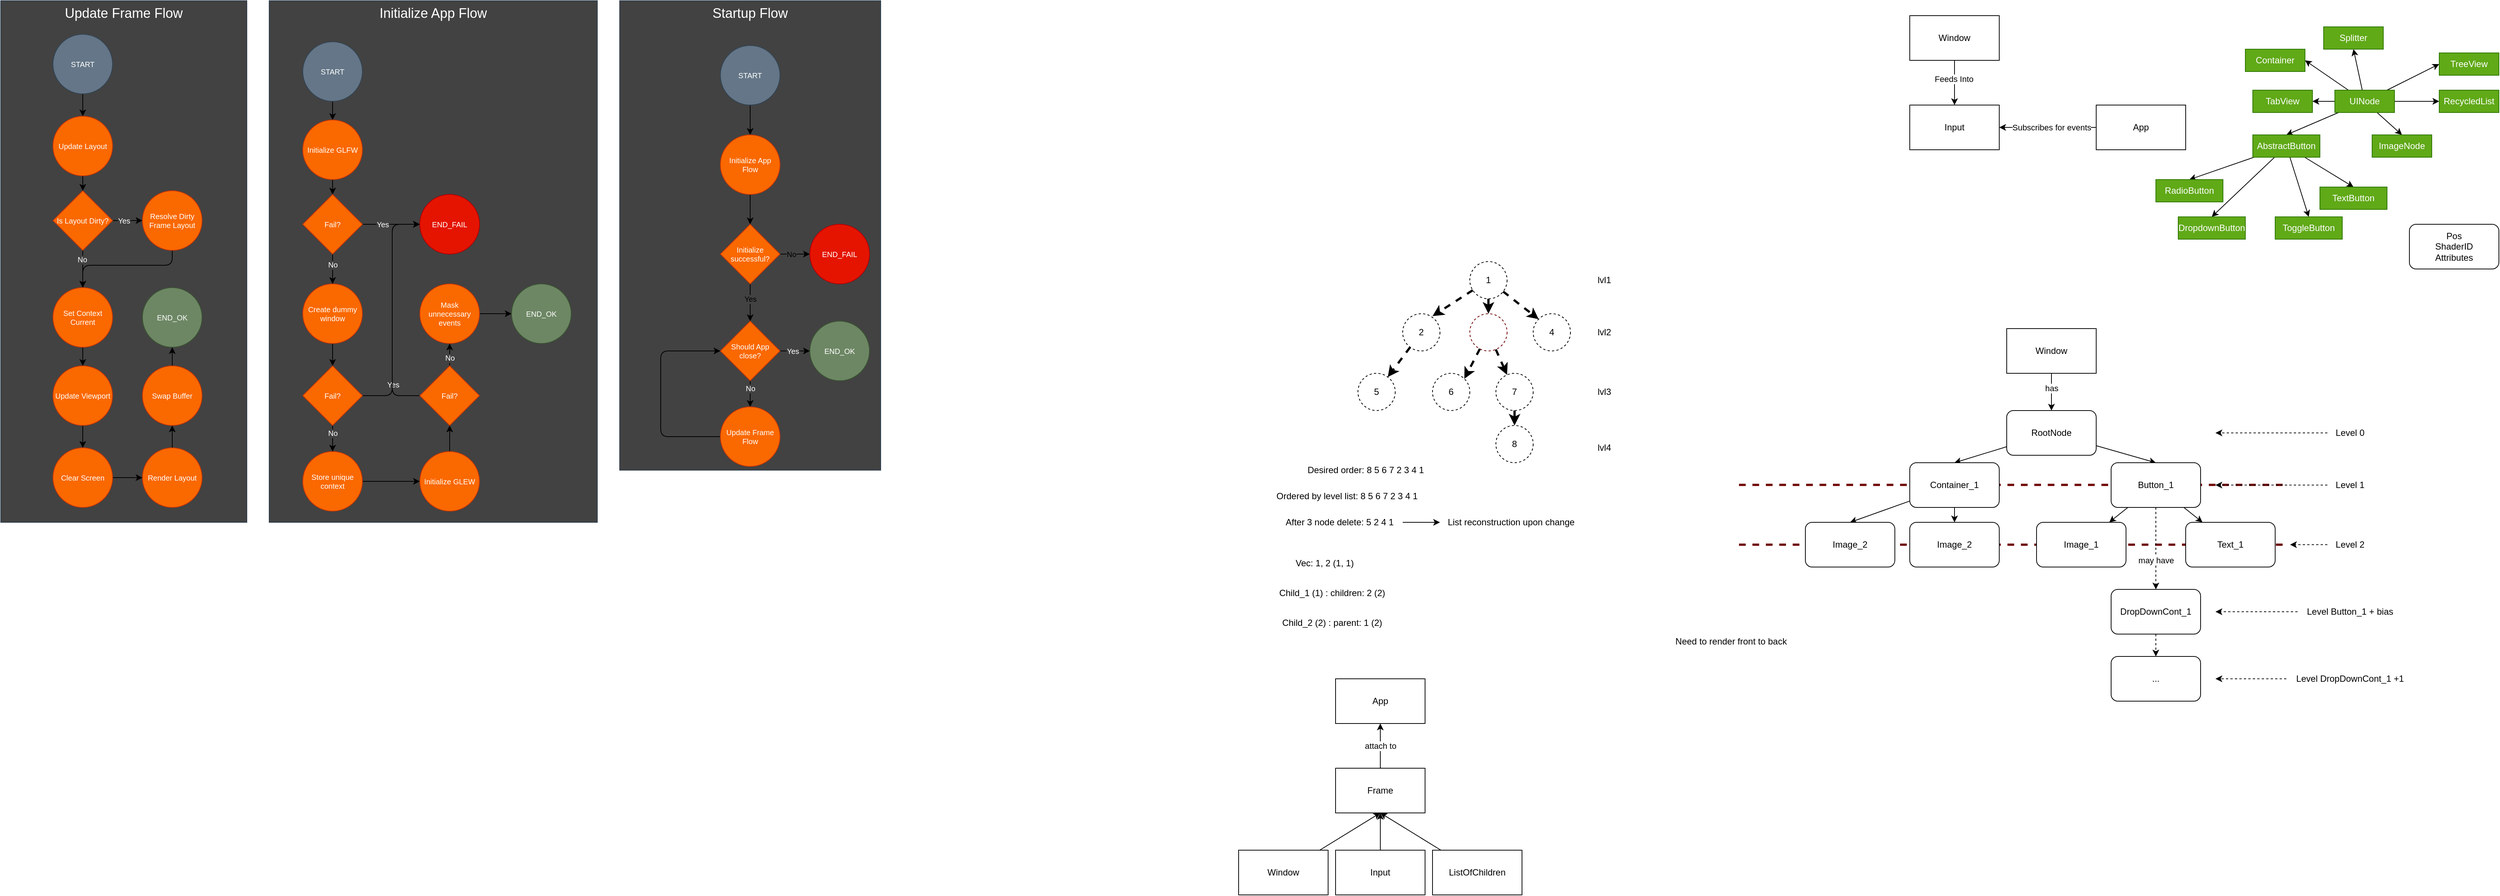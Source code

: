 <mxfile>
    <diagram id="E0EGTVwCrR74VpB57Wty" name="Page-1">
        <mxGraphModel dx="3929" dy="899" grid="1" gridSize="10" guides="1" tooltips="1" connect="1" arrows="1" fold="1" page="1" pageScale="1" pageWidth="850" pageHeight="1100" math="0" shadow="0">
            <root>
                <mxCell id="0"/>
                <mxCell id="1" parent="0"/>
                <mxCell id="197" value="&lt;font style=&quot;font-size: 18px;&quot;&gt;Initialize App Flow&lt;/font&gt;" style="whiteSpace=wrap;html=1;fontSize=10;fillColor=#424242;fontColor=#ffffff;strokeColor=#2D3D4D;horizontal=1;verticalAlign=top;" vertex="1" parent="1">
                    <mxGeometry x="-2170" width="440" height="700" as="geometry"/>
                </mxCell>
                <mxCell id="155" value="&lt;font style=&quot;font-size: 18px;&quot;&gt;Startup Flow&lt;/font&gt;" style="whiteSpace=wrap;html=1;fontSize=10;fillColor=#424242;fontColor=#ffffff;strokeColor=#2D3D4D;horizontal=1;verticalAlign=top;" vertex="1" parent="1">
                    <mxGeometry x="-1700" width="350" height="630" as="geometry"/>
                </mxCell>
                <mxCell id="88" value="" style="endArrow=none;html=1;dashed=1;fillColor=#a20025;strokeColor=#6F0000;strokeWidth=3;" parent="1" edge="1">
                    <mxGeometry width="50" height="50" relative="1" as="geometry">
                        <mxPoint x="530" y="649.71" as="sourcePoint"/>
                        <mxPoint x="-200" y="649.71" as="targetPoint"/>
                    </mxGeometry>
                </mxCell>
                <mxCell id="87" value="" style="endArrow=none;html=1;dashed=1;fillColor=#a20025;strokeColor=#6F0000;strokeWidth=3;" parent="1" edge="1">
                    <mxGeometry width="50" height="50" relative="1" as="geometry">
                        <mxPoint x="530" y="730" as="sourcePoint"/>
                        <mxPoint x="-200" y="730" as="targetPoint"/>
                    </mxGeometry>
                </mxCell>
                <mxCell id="17" value="Input" style="whiteSpace=wrap;html=1;" parent="1" vertex="1">
                    <mxGeometry x="30" y="140" width="120" height="60" as="geometry"/>
                </mxCell>
                <mxCell id="20" style="edgeStyle=none;html=1;entryX=0.5;entryY=0;entryDx=0;entryDy=0;" parent="1" source="19" target="17" edge="1">
                    <mxGeometry relative="1" as="geometry"/>
                </mxCell>
                <mxCell id="21" value="Feeds Into" style="edgeLabel;html=1;align=center;verticalAlign=middle;resizable=0;points=[];" parent="20" vertex="1" connectable="0">
                    <mxGeometry x="-0.165" y="-1" relative="1" as="geometry">
                        <mxPoint as="offset"/>
                    </mxGeometry>
                </mxCell>
                <mxCell id="19" value="Window" style="whiteSpace=wrap;html=1;" parent="1" vertex="1">
                    <mxGeometry x="30" y="20" width="120" height="60" as="geometry"/>
                </mxCell>
                <mxCell id="24" style="edgeStyle=none;html=1;entryX=1;entryY=0.5;entryDx=0;entryDy=0;" parent="1" source="23" target="17" edge="1">
                    <mxGeometry relative="1" as="geometry"/>
                </mxCell>
                <mxCell id="25" value="Subscribes for events" style="edgeLabel;html=1;align=center;verticalAlign=middle;resizable=0;points=[];" parent="24" vertex="1" connectable="0">
                    <mxGeometry x="0.51" y="1" relative="1" as="geometry">
                        <mxPoint x="38" y="-1" as="offset"/>
                    </mxGeometry>
                </mxCell>
                <mxCell id="23" value="App" style="whiteSpace=wrap;html=1;" parent="1" vertex="1">
                    <mxGeometry x="280" y="140" width="120" height="60" as="geometry"/>
                </mxCell>
                <mxCell id="38" style="edgeStyle=none;html=1;entryX=0.5;entryY=0;entryDx=0;entryDy=0;" parent="1" source="27" target="29" edge="1">
                    <mxGeometry relative="1" as="geometry"/>
                </mxCell>
                <mxCell id="40" style="edgeStyle=none;html=1;entryX=0.5;entryY=0;entryDx=0;entryDy=0;" parent="1" source="27" target="39" edge="1">
                    <mxGeometry relative="1" as="geometry"/>
                </mxCell>
                <mxCell id="44" style="edgeStyle=none;html=1;entryX=0;entryY=0.5;entryDx=0;entryDy=0;" parent="1" source="27" target="43" edge="1">
                    <mxGeometry relative="1" as="geometry"/>
                </mxCell>
                <mxCell id="45" style="edgeStyle=none;html=1;entryX=0;entryY=0.5;entryDx=0;entryDy=0;" parent="1" source="27" target="41" edge="1">
                    <mxGeometry relative="1" as="geometry"/>
                </mxCell>
                <mxCell id="48" style="edgeStyle=none;html=1;entryX=0.5;entryY=1;entryDx=0;entryDy=0;" parent="1" source="27" target="47" edge="1">
                    <mxGeometry relative="1" as="geometry"/>
                </mxCell>
                <mxCell id="50" style="edgeStyle=none;html=1;entryX=1;entryY=0.5;entryDx=0;entryDy=0;" parent="1" source="27" target="49" edge="1">
                    <mxGeometry relative="1" as="geometry"/>
                </mxCell>
                <mxCell id="51" style="edgeStyle=none;html=1;entryX=1;entryY=0.5;entryDx=0;entryDy=0;" parent="1" source="27" target="46" edge="1">
                    <mxGeometry relative="1" as="geometry"/>
                </mxCell>
                <mxCell id="27" value="UINode" style="whiteSpace=wrap;html=1;fillColor=#60a917;fontColor=#ffffff;strokeColor=#2D7600;" parent="1" vertex="1">
                    <mxGeometry x="600" y="120" width="80" height="30" as="geometry"/>
                </mxCell>
                <mxCell id="34" style="edgeStyle=none;html=1;entryX=0.5;entryY=0;entryDx=0;entryDy=0;" parent="1" source="29" target="31" edge="1">
                    <mxGeometry relative="1" as="geometry"/>
                </mxCell>
                <mxCell id="35" style="edgeStyle=none;html=1;entryX=0.5;entryY=0;entryDx=0;entryDy=0;" parent="1" source="29" target="30" edge="1">
                    <mxGeometry relative="1" as="geometry"/>
                </mxCell>
                <mxCell id="36" style="edgeStyle=none;html=1;entryX=0.5;entryY=0;entryDx=0;entryDy=0;" parent="1" source="29" target="32" edge="1">
                    <mxGeometry relative="1" as="geometry"/>
                </mxCell>
                <mxCell id="37" style="edgeStyle=none;html=1;entryX=0.5;entryY=0;entryDx=0;entryDy=0;" parent="1" source="29" target="33" edge="1">
                    <mxGeometry relative="1" as="geometry"/>
                </mxCell>
                <mxCell id="29" value="AbstractButton" style="whiteSpace=wrap;html=1;fillColor=#60a917;fontColor=#ffffff;strokeColor=#2D7600;" parent="1" vertex="1">
                    <mxGeometry x="490" y="180" width="90" height="30" as="geometry"/>
                </mxCell>
                <mxCell id="30" value="TextButton" style="whiteSpace=wrap;html=1;fillColor=#60a917;fontColor=#ffffff;strokeColor=#2D7600;" parent="1" vertex="1">
                    <mxGeometry x="580" y="250" width="90" height="30" as="geometry"/>
                </mxCell>
                <mxCell id="31" value="RadioButton" style="whiteSpace=wrap;html=1;fillColor=#60a917;fontColor=#ffffff;strokeColor=#2D7600;" parent="1" vertex="1">
                    <mxGeometry x="360" y="240" width="90" height="30" as="geometry"/>
                </mxCell>
                <mxCell id="32" value="ToggleButton" style="whiteSpace=wrap;html=1;fillColor=#60a917;fontColor=#ffffff;strokeColor=#2D7600;" parent="1" vertex="1">
                    <mxGeometry x="520" y="290" width="90" height="30" as="geometry"/>
                </mxCell>
                <mxCell id="33" value="DropdownButton" style="whiteSpace=wrap;html=1;fillColor=#60a917;fontColor=#ffffff;strokeColor=#2D7600;" parent="1" vertex="1">
                    <mxGeometry x="390" y="290" width="90" height="30" as="geometry"/>
                </mxCell>
                <mxCell id="39" value="ImageNode" style="whiteSpace=wrap;html=1;fillColor=#60a917;fontColor=#ffffff;strokeColor=#2D7600;" parent="1" vertex="1">
                    <mxGeometry x="650" y="180" width="80" height="30" as="geometry"/>
                </mxCell>
                <mxCell id="41" value="TreeView" style="whiteSpace=wrap;html=1;fillColor=#60a917;fontColor=#ffffff;strokeColor=#2D7600;" parent="1" vertex="1">
                    <mxGeometry x="740" y="70" width="80" height="30" as="geometry"/>
                </mxCell>
                <mxCell id="43" value="RecycledList" style="whiteSpace=wrap;html=1;fillColor=#60a917;fontColor=#ffffff;strokeColor=#2D7600;" parent="1" vertex="1">
                    <mxGeometry x="740" y="120" width="80" height="30" as="geometry"/>
                </mxCell>
                <mxCell id="46" value="Container" style="whiteSpace=wrap;html=1;fillColor=#60a917;fontColor=#ffffff;strokeColor=#2D7600;" parent="1" vertex="1">
                    <mxGeometry x="480" y="65" width="80" height="30" as="geometry"/>
                </mxCell>
                <mxCell id="47" value="Splitter" style="whiteSpace=wrap;html=1;fillColor=#60a917;fontColor=#ffffff;strokeColor=#2D7600;" parent="1" vertex="1">
                    <mxGeometry x="585" y="35" width="80" height="30" as="geometry"/>
                </mxCell>
                <mxCell id="49" value="TabView" style="whiteSpace=wrap;html=1;fillColor=#60a917;fontColor=#ffffff;strokeColor=#2D7600;" parent="1" vertex="1">
                    <mxGeometry x="490" y="120" width="80" height="30" as="geometry"/>
                </mxCell>
                <mxCell id="52" value="Pos&lt;br&gt;ShaderID&lt;br&gt;Attributes" style="rounded=1;whiteSpace=wrap;html=1;" parent="1" vertex="1">
                    <mxGeometry x="700" y="300" width="120" height="60" as="geometry"/>
                </mxCell>
                <mxCell id="56" style="edgeStyle=none;html=1;entryX=0.5;entryY=0;entryDx=0;entryDy=0;" parent="1" source="53" target="55" edge="1">
                    <mxGeometry relative="1" as="geometry"/>
                </mxCell>
                <mxCell id="57" value="has" style="edgeLabel;html=1;align=center;verticalAlign=middle;resizable=0;points=[];" parent="56" vertex="1" connectable="0">
                    <mxGeometry x="-0.476" y="1" relative="1" as="geometry">
                        <mxPoint x="-1" y="7" as="offset"/>
                    </mxGeometry>
                </mxCell>
                <mxCell id="53" value="Window" style="whiteSpace=wrap;html=1;" parent="1" vertex="1">
                    <mxGeometry x="160" y="440" width="120" height="60" as="geometry"/>
                </mxCell>
                <mxCell id="65" style="edgeStyle=none;html=1;entryX=0.5;entryY=0;entryDx=0;entryDy=0;" parent="1" source="55" target="64" edge="1">
                    <mxGeometry relative="1" as="geometry"/>
                </mxCell>
                <mxCell id="68" style="edgeStyle=none;html=1;entryX=0.5;entryY=0;entryDx=0;entryDy=0;" parent="1" source="55" target="58" edge="1">
                    <mxGeometry relative="1" as="geometry"/>
                </mxCell>
                <mxCell id="55" value="RootNode" style="rounded=1;whiteSpace=wrap;html=1;" parent="1" vertex="1">
                    <mxGeometry x="160" y="550" width="120" height="60" as="geometry"/>
                </mxCell>
                <mxCell id="61" style="edgeStyle=none;html=1;" parent="1" source="58" target="60" edge="1">
                    <mxGeometry relative="1" as="geometry"/>
                </mxCell>
                <mxCell id="63" style="edgeStyle=none;html=1;" parent="1" source="58" target="62" edge="1">
                    <mxGeometry relative="1" as="geometry"/>
                </mxCell>
                <mxCell id="72" style="edgeStyle=none;html=1;dashed=1;" parent="1" source="58" target="71" edge="1">
                    <mxGeometry relative="1" as="geometry"/>
                </mxCell>
                <mxCell id="73" value="may have" style="edgeLabel;html=1;align=center;verticalAlign=middle;resizable=0;points=[];" parent="72" vertex="1" connectable="0">
                    <mxGeometry x="-0.502" y="-1" relative="1" as="geometry">
                        <mxPoint x="1" y="43" as="offset"/>
                    </mxGeometry>
                </mxCell>
                <mxCell id="58" value="Button_1" style="rounded=1;whiteSpace=wrap;html=1;" parent="1" vertex="1">
                    <mxGeometry x="300" y="620" width="120" height="60" as="geometry"/>
                </mxCell>
                <mxCell id="60" value="Text_1" style="rounded=1;whiteSpace=wrap;html=1;" parent="1" vertex="1">
                    <mxGeometry x="400" y="700" width="120" height="60" as="geometry"/>
                </mxCell>
                <mxCell id="62" value="Image_1" style="rounded=1;whiteSpace=wrap;html=1;" parent="1" vertex="1">
                    <mxGeometry x="200" y="700" width="120" height="60" as="geometry"/>
                </mxCell>
                <mxCell id="69" style="edgeStyle=none;html=1;entryX=0.5;entryY=0;entryDx=0;entryDy=0;" parent="1" source="64" target="67" edge="1">
                    <mxGeometry relative="1" as="geometry"/>
                </mxCell>
                <mxCell id="70" style="edgeStyle=none;html=1;entryX=0.5;entryY=0;entryDx=0;entryDy=0;" parent="1" source="64" target="66" edge="1">
                    <mxGeometry relative="1" as="geometry"/>
                </mxCell>
                <mxCell id="64" value="Container_1" style="rounded=1;whiteSpace=wrap;html=1;" parent="1" vertex="1">
                    <mxGeometry x="30" y="620" width="120" height="60" as="geometry"/>
                </mxCell>
                <mxCell id="66" value="Image_2" style="rounded=1;whiteSpace=wrap;html=1;" parent="1" vertex="1">
                    <mxGeometry x="-110" y="700" width="120" height="60" as="geometry"/>
                </mxCell>
                <mxCell id="67" value="Image_2" style="rounded=1;whiteSpace=wrap;html=1;" parent="1" vertex="1">
                    <mxGeometry x="30" y="700" width="120" height="60" as="geometry"/>
                </mxCell>
                <mxCell id="83" style="edgeStyle=none;html=1;entryX=0.5;entryY=0;entryDx=0;entryDy=0;dashed=1;" parent="1" source="71" target="82" edge="1">
                    <mxGeometry relative="1" as="geometry"/>
                </mxCell>
                <mxCell id="71" value="DropDownCont_1" style="rounded=1;whiteSpace=wrap;html=1;" parent="1" vertex="1">
                    <mxGeometry x="300" y="790" width="120" height="60" as="geometry"/>
                </mxCell>
                <mxCell id="75" style="edgeStyle=none;html=1;dashed=1;" parent="1" source="74" edge="1">
                    <mxGeometry relative="1" as="geometry">
                        <mxPoint x="440" y="580" as="targetPoint"/>
                    </mxGeometry>
                </mxCell>
                <mxCell id="74" value="Level 0" style="text;html=1;align=center;verticalAlign=middle;resizable=0;points=[];autosize=1;strokeColor=none;fillColor=none;" parent="1" vertex="1">
                    <mxGeometry x="590" y="565" width="60" height="30" as="geometry"/>
                </mxCell>
                <mxCell id="76" value="Level 1" style="text;html=1;align=center;verticalAlign=middle;resizable=0;points=[];autosize=1;strokeColor=none;fillColor=none;" parent="1" vertex="1">
                    <mxGeometry x="590" y="635" width="60" height="30" as="geometry"/>
                </mxCell>
                <mxCell id="77" style="edgeStyle=none;html=1;dashed=1;" parent="1" source="76" edge="1">
                    <mxGeometry relative="1" as="geometry">
                        <mxPoint x="440" y="650" as="targetPoint"/>
                    </mxGeometry>
                </mxCell>
                <mxCell id="78" value="Level 2" style="text;html=1;align=center;verticalAlign=middle;resizable=0;points=[];autosize=1;strokeColor=none;fillColor=none;" parent="1" vertex="1">
                    <mxGeometry x="590" y="715" width="60" height="30" as="geometry"/>
                </mxCell>
                <mxCell id="79" style="edgeStyle=none;html=1;dashed=1;" parent="1" source="78" edge="1">
                    <mxGeometry relative="1" as="geometry">
                        <mxPoint x="540" y="730" as="targetPoint"/>
                    </mxGeometry>
                </mxCell>
                <mxCell id="80" value="Level Button_1 + bias" style="text;html=1;align=center;verticalAlign=middle;resizable=0;points=[];autosize=1;strokeColor=none;fillColor=none;" parent="1" vertex="1">
                    <mxGeometry x="550" y="805" width="140" height="30" as="geometry"/>
                </mxCell>
                <mxCell id="81" style="edgeStyle=none;html=1;dashed=1;" parent="1" source="80" edge="1">
                    <mxGeometry relative="1" as="geometry">
                        <mxPoint x="440" y="820" as="targetPoint"/>
                    </mxGeometry>
                </mxCell>
                <mxCell id="82" value="..." style="rounded=1;whiteSpace=wrap;html=1;" parent="1" vertex="1">
                    <mxGeometry x="300" y="880" width="120" height="60" as="geometry"/>
                </mxCell>
                <mxCell id="84" value="&lt;span style=&quot;&quot;&gt;Level DropDownCont_1 +1&lt;/span&gt;" style="text;html=1;align=center;verticalAlign=middle;resizable=0;points=[];autosize=1;strokeColor=none;fillColor=none;" parent="1" vertex="1">
                    <mxGeometry x="535" y="895" width="170" height="30" as="geometry"/>
                </mxCell>
                <mxCell id="85" style="edgeStyle=none;html=1;dashed=1;" parent="1" source="84" edge="1">
                    <mxGeometry relative="1" as="geometry">
                        <mxPoint x="440" y="910" as="targetPoint"/>
                    </mxGeometry>
                </mxCell>
                <mxCell id="89" value="Need to render front to back" style="text;html=1;align=center;verticalAlign=middle;resizable=0;points=[];autosize=1;strokeColor=none;fillColor=none;" parent="1" vertex="1">
                    <mxGeometry x="-295" y="845" width="170" height="30" as="geometry"/>
                </mxCell>
                <mxCell id="94" style="edgeStyle=none;html=1;entryX=0;entryY=0;entryDx=0;entryDy=0;dashed=1;strokeWidth=3;" parent="1" source="90" target="93" edge="1">
                    <mxGeometry relative="1" as="geometry"/>
                </mxCell>
                <mxCell id="95" style="edgeStyle=none;html=1;dashed=1;strokeWidth=3;" parent="1" source="90" target="92" edge="1">
                    <mxGeometry relative="1" as="geometry"/>
                </mxCell>
                <mxCell id="96" style="edgeStyle=none;html=1;entryX=0.8;entryY=0.066;entryDx=0;entryDy=0;entryPerimeter=0;dashed=1;strokeWidth=3;" parent="1" source="90" target="91" edge="1">
                    <mxGeometry relative="1" as="geometry"/>
                </mxCell>
                <mxCell id="90" value="1" style="ellipse;whiteSpace=wrap;html=1;dashed=1;fillColor=none;" parent="1" vertex="1">
                    <mxGeometry x="-560" y="350" width="50" height="50" as="geometry"/>
                </mxCell>
                <mxCell id="98" style="edgeStyle=none;html=1;dashed=1;strokeWidth=3;" parent="1" source="91" target="97" edge="1">
                    <mxGeometry relative="1" as="geometry"/>
                </mxCell>
                <mxCell id="91" value="2" style="ellipse;whiteSpace=wrap;html=1;dashed=1;fillColor=none;" parent="1" vertex="1">
                    <mxGeometry x="-650" y="420" width="50" height="50" as="geometry"/>
                </mxCell>
                <mxCell id="101" style="edgeStyle=none;html=1;entryX=1;entryY=0;entryDx=0;entryDy=0;dashed=1;strokeWidth=3;" parent="1" source="92" target="99" edge="1">
                    <mxGeometry relative="1" as="geometry"/>
                </mxCell>
                <mxCell id="102" style="edgeStyle=none;html=1;dashed=1;strokeWidth=3;" parent="1" source="92" target="100" edge="1">
                    <mxGeometry relative="1" as="geometry"/>
                </mxCell>
                <mxCell id="92" value="3" style="ellipse;whiteSpace=wrap;html=1;dashed=1;fillColor=none;fontColor=#ffffff;strokeColor=#6F0000;" parent="1" vertex="1">
                    <mxGeometry x="-560" y="420" width="50" height="50" as="geometry"/>
                </mxCell>
                <mxCell id="93" value="4" style="ellipse;whiteSpace=wrap;html=1;dashed=1;fillColor=none;" parent="1" vertex="1">
                    <mxGeometry x="-475" y="420" width="50" height="50" as="geometry"/>
                </mxCell>
                <mxCell id="97" value="5" style="ellipse;whiteSpace=wrap;html=1;dashed=1;fillColor=none;" parent="1" vertex="1">
                    <mxGeometry x="-710" y="500" width="50" height="50" as="geometry"/>
                </mxCell>
                <mxCell id="99" value="6" style="ellipse;whiteSpace=wrap;html=1;dashed=1;fillColor=none;" parent="1" vertex="1">
                    <mxGeometry x="-610" y="500" width="50" height="50" as="geometry"/>
                </mxCell>
                <mxCell id="104" style="edgeStyle=none;html=1;dashed=1;strokeWidth=3;" parent="1" source="100" target="103" edge="1">
                    <mxGeometry relative="1" as="geometry"/>
                </mxCell>
                <mxCell id="100" value="7" style="ellipse;whiteSpace=wrap;html=1;dashed=1;fillColor=none;" parent="1" vertex="1">
                    <mxGeometry x="-525" y="500" width="50" height="50" as="geometry"/>
                </mxCell>
                <mxCell id="103" value="8" style="ellipse;whiteSpace=wrap;html=1;dashed=1;fillColor=none;" parent="1" vertex="1">
                    <mxGeometry x="-525" y="570" width="50" height="50" as="geometry"/>
                </mxCell>
                <mxCell id="105" value="Desired order: 8 5 6 7 2 3 4 1" style="text;html=1;align=center;verticalAlign=middle;resizable=0;points=[];autosize=1;strokeColor=none;fillColor=none;" parent="1" vertex="1">
                    <mxGeometry x="-790" y="615" width="180" height="30" as="geometry"/>
                </mxCell>
                <mxCell id="106" value="lvl1" style="text;html=1;align=center;verticalAlign=middle;resizable=0;points=[];autosize=1;strokeColor=none;fillColor=none;dashed=1;" parent="1" vertex="1">
                    <mxGeometry x="-400" y="360" width="40" height="30" as="geometry"/>
                </mxCell>
                <mxCell id="107" value="lvl2" style="text;html=1;align=center;verticalAlign=middle;resizable=0;points=[];autosize=1;strokeColor=none;fillColor=none;dashed=1;" parent="1" vertex="1">
                    <mxGeometry x="-400" y="430" width="40" height="30" as="geometry"/>
                </mxCell>
                <mxCell id="108" value="lvl3" style="text;html=1;align=center;verticalAlign=middle;resizable=0;points=[];autosize=1;strokeColor=none;fillColor=none;dashed=1;" parent="1" vertex="1">
                    <mxGeometry x="-400" y="510" width="40" height="30" as="geometry"/>
                </mxCell>
                <mxCell id="109" value="lvl4" style="text;html=1;align=center;verticalAlign=middle;resizable=0;points=[];autosize=1;strokeColor=none;fillColor=none;dashed=1;" parent="1" vertex="1">
                    <mxGeometry x="-400" y="585" width="40" height="30" as="geometry"/>
                </mxCell>
                <mxCell id="112" value="Ordered by level list: 8 5 6 7 2 3 4 1" style="text;html=1;align=center;verticalAlign=middle;resizable=0;points=[];autosize=1;strokeColor=none;fillColor=none;" parent="1" vertex="1">
                    <mxGeometry x="-830" y="650" width="210" height="30" as="geometry"/>
                </mxCell>
                <mxCell id="114" style="edgeStyle=none;html=1;strokeWidth=1;" parent="1" source="113" edge="1">
                    <mxGeometry relative="1" as="geometry">
                        <mxPoint x="-600" y="700" as="targetPoint"/>
                    </mxGeometry>
                </mxCell>
                <mxCell id="113" value="After 3 node delete: 5 2 4 1" style="text;html=1;align=center;verticalAlign=middle;resizable=0;points=[];autosize=1;strokeColor=none;fillColor=none;" parent="1" vertex="1">
                    <mxGeometry x="-820" y="685" width="170" height="30" as="geometry"/>
                </mxCell>
                <mxCell id="115" value="List reconstruction upon change" style="text;html=1;align=center;verticalAlign=middle;resizable=0;points=[];autosize=1;strokeColor=none;fillColor=none;" parent="1" vertex="1">
                    <mxGeometry x="-600" y="685" width="190" height="30" as="geometry"/>
                </mxCell>
                <mxCell id="116" value="Vec: 1, 2 (1, 1)" style="text;html=1;align=center;verticalAlign=middle;resizable=0;points=[];autosize=1;strokeColor=none;fillColor=none;" parent="1" vertex="1">
                    <mxGeometry x="-805" y="740" width="100" height="30" as="geometry"/>
                </mxCell>
                <mxCell id="117" value="Child_2 (2) : parent: 1 (2)" style="text;html=1;align=center;verticalAlign=middle;resizable=0;points=[];autosize=1;strokeColor=none;fillColor=none;" parent="1" vertex="1">
                    <mxGeometry x="-825" y="820" width="160" height="30" as="geometry"/>
                </mxCell>
                <mxCell id="118" value="Child_1 (1) : children: 2 (2)" style="text;html=1;align=center;verticalAlign=middle;resizable=0;points=[];autosize=1;strokeColor=none;fillColor=none;" parent="1" vertex="1">
                    <mxGeometry x="-830" y="780" width="170" height="30" as="geometry"/>
                </mxCell>
                <mxCell id="119" value="App" style="whiteSpace=wrap;html=1;" parent="1" vertex="1">
                    <mxGeometry x="-740" y="910" width="120" height="60" as="geometry"/>
                </mxCell>
                <mxCell id="121" style="edgeStyle=none;html=1;entryX=0.5;entryY=1;entryDx=0;entryDy=0;" parent="1" source="120" target="119" edge="1">
                    <mxGeometry relative="1" as="geometry"/>
                </mxCell>
                <mxCell id="122" value="attach to" style="edgeLabel;html=1;align=center;verticalAlign=middle;resizable=0;points=[];" parent="121" vertex="1" connectable="0">
                    <mxGeometry x="-0.327" y="-3" relative="1" as="geometry">
                        <mxPoint x="-3" y="-10" as="offset"/>
                    </mxGeometry>
                </mxCell>
                <mxCell id="120" value="Frame" style="whiteSpace=wrap;html=1;" parent="1" vertex="1">
                    <mxGeometry x="-740" y="1030" width="120" height="60" as="geometry"/>
                </mxCell>
                <mxCell id="127" style="edgeStyle=none;html=1;entryX=0.5;entryY=1;entryDx=0;entryDy=0;" parent="1" source="123" target="120" edge="1">
                    <mxGeometry relative="1" as="geometry"/>
                </mxCell>
                <mxCell id="123" value="Window" style="whiteSpace=wrap;html=1;" parent="1" vertex="1">
                    <mxGeometry x="-870" y="1140" width="120" height="60" as="geometry"/>
                </mxCell>
                <mxCell id="126" style="edgeStyle=none;html=1;entryX=0.5;entryY=1;entryDx=0;entryDy=0;" parent="1" source="124" target="120" edge="1">
                    <mxGeometry relative="1" as="geometry"/>
                </mxCell>
                <mxCell id="124" value="Input" style="whiteSpace=wrap;html=1;" parent="1" vertex="1">
                    <mxGeometry x="-740" y="1140" width="120" height="60" as="geometry"/>
                </mxCell>
                <mxCell id="128" style="edgeStyle=none;html=1;" parent="1" source="125" edge="1">
                    <mxGeometry relative="1" as="geometry">
                        <mxPoint x="-680" y="1090" as="targetPoint"/>
                    </mxGeometry>
                </mxCell>
                <mxCell id="125" value="ListOfChildren" style="whiteSpace=wrap;html=1;" parent="1" vertex="1">
                    <mxGeometry x="-610" y="1140" width="120" height="60" as="geometry"/>
                </mxCell>
                <mxCell id="132" style="edgeStyle=none;html=1;entryX=0.5;entryY=0;entryDx=0;entryDy=0;fontSize=10;" edge="1" parent="1" source="129" target="133">
                    <mxGeometry relative="1" as="geometry">
                        <mxPoint x="-1525" y="190.0" as="targetPoint"/>
                    </mxGeometry>
                </mxCell>
                <mxCell id="129" value="&lt;font color=&quot;#ffffff&quot;&gt;START&lt;/font&gt;" style="ellipse;whiteSpace=wrap;html=1;fillColor=#647687;fontColor=#ffffff;strokeColor=#314354;fontSize=10;" vertex="1" parent="1">
                    <mxGeometry x="-1565" y="60" width="80" height="80" as="geometry"/>
                </mxCell>
                <mxCell id="145" style="edgeStyle=none;html=1;entryX=0.5;entryY=0;entryDx=0;entryDy=0;fontSize=10;" edge="1" parent="1" source="133" target="138">
                    <mxGeometry relative="1" as="geometry"/>
                </mxCell>
                <mxCell id="133" value="&lt;font color=&quot;#ffffff&quot;&gt;Initialize App&lt;br&gt;Flow&lt;/font&gt;" style="ellipse;whiteSpace=wrap;html=1;fontSize=10;fillColor=#fa6800;fontColor=#000000;strokeColor=#C73500;" vertex="1" parent="1">
                    <mxGeometry x="-1565" y="180" width="80" height="80" as="geometry"/>
                </mxCell>
                <mxCell id="143" style="edgeStyle=none;html=1;entryX=0;entryY=0.5;entryDx=0;entryDy=0;fontSize=10;" edge="1" parent="1" source="138" target="140">
                    <mxGeometry relative="1" as="geometry"/>
                </mxCell>
                <mxCell id="144" value="No" style="edgeLabel;html=1;align=center;verticalAlign=middle;resizable=0;points=[];fontSize=10;labelBackgroundColor=#424242;" vertex="1" connectable="0" parent="143">
                    <mxGeometry x="-0.391" y="-2" relative="1" as="geometry">
                        <mxPoint x="3" y="-2" as="offset"/>
                    </mxGeometry>
                </mxCell>
                <mxCell id="147" style="edgeStyle=none;html=1;entryX=0.5;entryY=0;entryDx=0;entryDy=0;fontSize=10;" edge="1" parent="1" source="138" target="146">
                    <mxGeometry relative="1" as="geometry"/>
                </mxCell>
                <mxCell id="148" value="Yes" style="edgeLabel;html=1;align=center;verticalAlign=middle;resizable=0;points=[];fontSize=10;labelBackgroundColor=#424242;fontColor=default;" vertex="1" connectable="0" parent="147">
                    <mxGeometry x="-0.452" y="-2" relative="1" as="geometry">
                        <mxPoint x="2" y="6" as="offset"/>
                    </mxGeometry>
                </mxCell>
                <mxCell id="138" value="&lt;font color=&quot;#ffffff&quot;&gt;Initialize successful?&lt;/font&gt;" style="rhombus;whiteSpace=wrap;html=1;fontSize=10;fillColor=#fa6800;fontColor=#000000;strokeColor=#C73500;" vertex="1" parent="1">
                    <mxGeometry x="-1565" y="300" width="80" height="80" as="geometry"/>
                </mxCell>
                <mxCell id="140" value="&lt;font color=&quot;#ffffff&quot;&gt;END_FAIL&lt;/font&gt;" style="ellipse;whiteSpace=wrap;html=1;fontSize=10;fillColor=#e51400;fontColor=#ffffff;strokeColor=#B20000;" vertex="1" parent="1">
                    <mxGeometry x="-1445" y="300" width="80" height="80" as="geometry"/>
                </mxCell>
                <mxCell id="152" style="edgeStyle=none;html=1;entryX=0.5;entryY=0;entryDx=0;entryDy=0;fontSize=10;" edge="1" parent="1" source="146" target="151">
                    <mxGeometry relative="1" as="geometry"/>
                </mxCell>
                <mxCell id="195" value="No" style="edgeLabel;html=1;align=center;verticalAlign=middle;resizable=0;points=[];fontSize=10;fontColor=#FFFFFF;labelBackgroundColor=#424242;" vertex="1" connectable="0" parent="152">
                    <mxGeometry x="-0.434" relative="1" as="geometry">
                        <mxPoint as="offset"/>
                    </mxGeometry>
                </mxCell>
                <mxCell id="194" style="edgeStyle=none;html=1;entryX=0;entryY=0.5;entryDx=0;entryDy=0;fontSize=10;fontColor=#FFFFFF;" edge="1" parent="1" source="146" target="193">
                    <mxGeometry relative="1" as="geometry"/>
                </mxCell>
                <mxCell id="196" value="Yes" style="edgeLabel;html=1;align=center;verticalAlign=middle;resizable=0;points=[];fontSize=10;fontColor=#FFFFFF;labelBackgroundColor=#424242;" vertex="1" connectable="0" parent="194">
                    <mxGeometry x="-0.486" relative="1" as="geometry">
                        <mxPoint x="6" as="offset"/>
                    </mxGeometry>
                </mxCell>
                <mxCell id="146" value="&lt;font color=&quot;#ffffff&quot;&gt;Should App close?&lt;/font&gt;" style="rhombus;whiteSpace=wrap;html=1;fontSize=10;fillColor=#fa6800;fontColor=#000000;strokeColor=#C73500;" vertex="1" parent="1">
                    <mxGeometry x="-1565" y="430" width="80" height="80" as="geometry"/>
                </mxCell>
                <mxCell id="153" style="edgeStyle=none;html=1;fontSize=10;entryX=0;entryY=0.5;entryDx=0;entryDy=0;" edge="1" parent="1" source="151" target="146">
                    <mxGeometry relative="1" as="geometry">
                        <mxPoint x="-1645" y="585" as="targetPoint"/>
                        <Array as="points">
                            <mxPoint x="-1645" y="585"/>
                            <mxPoint x="-1645" y="470"/>
                        </Array>
                    </mxGeometry>
                </mxCell>
                <mxCell id="151" value="&lt;font color=&quot;#ffffff&quot;&gt;Update Frame Flow&lt;/font&gt;" style="ellipse;whiteSpace=wrap;html=1;fontSize=10;fillColor=#fa6800;fontColor=#000000;strokeColor=#C73500;" vertex="1" parent="1">
                    <mxGeometry x="-1565" y="545" width="80" height="80" as="geometry"/>
                </mxCell>
                <mxCell id="163" style="edgeStyle=none;html=1;entryX=0.5;entryY=0;entryDx=0;entryDy=0;fontSize=18;fontColor=#FFFFFF;" edge="1" parent="1" source="156" target="157">
                    <mxGeometry relative="1" as="geometry"/>
                </mxCell>
                <mxCell id="156" value="&lt;font color=&quot;#ffffff&quot;&gt;START&lt;/font&gt;" style="ellipse;whiteSpace=wrap;html=1;fillColor=#647687;fontColor=#ffffff;strokeColor=#314354;fontSize=10;" vertex="1" parent="1">
                    <mxGeometry x="-2125" y="55" width="80" height="80" as="geometry"/>
                </mxCell>
                <mxCell id="165" style="edgeStyle=none;html=1;fontSize=18;fontColor=#FFFFFF;" edge="1" parent="1" source="157" target="162">
                    <mxGeometry relative="1" as="geometry"/>
                </mxCell>
                <mxCell id="157" value="&lt;font color=&quot;#ffffff&quot;&gt;Initialize GLFW&lt;/font&gt;" style="ellipse;whiteSpace=wrap;html=1;fillColor=#fa6800;fontColor=#000000;strokeColor=#C73500;fontSize=10;" vertex="1" parent="1">
                    <mxGeometry x="-2125" y="160" width="80" height="80" as="geometry"/>
                </mxCell>
                <mxCell id="177" style="edgeStyle=none;html=1;fontSize=10;fontColor=#FFFFFF;" edge="1" parent="1" source="158" target="176">
                    <mxGeometry relative="1" as="geometry"/>
                </mxCell>
                <mxCell id="158" value="&lt;font color=&quot;#ffffff&quot;&gt;Create dummy window&lt;/font&gt;" style="ellipse;whiteSpace=wrap;html=1;fillColor=#fa6800;fontColor=#000000;strokeColor=#C73500;fontSize=10;" vertex="1" parent="1">
                    <mxGeometry x="-2125" y="380" width="80" height="80" as="geometry"/>
                </mxCell>
                <mxCell id="183" style="edgeStyle=none;html=1;fontSize=10;fontColor=#FFFFFF;" edge="1" parent="1" source="159" target="180">
                    <mxGeometry relative="1" as="geometry"/>
                </mxCell>
                <mxCell id="159" value="&lt;font color=&quot;#ffffff&quot;&gt;Initialize GLEW&lt;/font&gt;" style="ellipse;whiteSpace=wrap;html=1;fillColor=#fa6800;fontColor=#000000;strokeColor=#C73500;fontSize=10;" vertex="1" parent="1">
                    <mxGeometry x="-1968" y="605" width="80" height="80" as="geometry"/>
                </mxCell>
                <mxCell id="182" style="edgeStyle=none;html=1;entryX=0;entryY=0.5;entryDx=0;entryDy=0;fontSize=10;fontColor=#FFFFFF;" edge="1" parent="1" source="160" target="159">
                    <mxGeometry relative="1" as="geometry"/>
                </mxCell>
                <mxCell id="160" value="&lt;font color=&quot;#ffffff&quot;&gt;Store unique context&lt;/font&gt;" style="ellipse;whiteSpace=wrap;html=1;fillColor=#fa6800;fontColor=#000000;strokeColor=#C73500;fontSize=10;" vertex="1" parent="1">
                    <mxGeometry x="-2125" y="605" width="80" height="80" as="geometry"/>
                </mxCell>
                <mxCell id="191" style="edgeStyle=none;html=1;fontSize=10;fontColor=#FFFFFF;" edge="1" parent="1" source="161" target="190">
                    <mxGeometry relative="1" as="geometry"/>
                </mxCell>
                <mxCell id="161" value="&lt;font color=&quot;#ffffff&quot;&gt;Mask unnecessary events&lt;/font&gt;" style="ellipse;whiteSpace=wrap;html=1;fillColor=#fa6800;fontColor=#000000;strokeColor=#C73500;fontSize=10;" vertex="1" parent="1">
                    <mxGeometry x="-1968" y="380" width="80" height="80" as="geometry"/>
                </mxCell>
                <mxCell id="167" style="edgeStyle=none;html=1;entryX=0;entryY=0.5;entryDx=0;entryDy=0;fontSize=18;fontColor=#FFFFFF;" edge="1" parent="1" source="162" target="166">
                    <mxGeometry relative="1" as="geometry"/>
                </mxCell>
                <mxCell id="168" value="Yes" style="edgeLabel;html=1;align=center;verticalAlign=middle;resizable=0;points=[];fontSize=10;fontColor=#FFFFFF;labelBackgroundColor=#424242;" vertex="1" connectable="0" parent="167">
                    <mxGeometry x="-0.479" y="1" relative="1" as="geometry">
                        <mxPoint x="7" y="1" as="offset"/>
                    </mxGeometry>
                </mxCell>
                <mxCell id="169" style="edgeStyle=none;html=1;entryX=0.5;entryY=0;entryDx=0;entryDy=0;fontSize=10;fontColor=#FFFFFF;" edge="1" parent="1" source="162" target="158">
                    <mxGeometry relative="1" as="geometry"/>
                </mxCell>
                <mxCell id="170" value="No" style="edgeLabel;html=1;align=center;verticalAlign=middle;resizable=0;points=[];fontSize=10;fontColor=#FFFFFF;labelBackgroundColor=#424242;" vertex="1" connectable="0" parent="169">
                    <mxGeometry x="-0.402" relative="1" as="geometry">
                        <mxPoint y="2" as="offset"/>
                    </mxGeometry>
                </mxCell>
                <mxCell id="162" value="&lt;font color=&quot;#ffffff&quot;&gt;Fail?&lt;/font&gt;" style="rhombus;whiteSpace=wrap;html=1;labelBackgroundColor=none;strokeColor=#C73500;fontSize=10;fontColor=#000000;fillColor=#fa6800;" vertex="1" parent="1">
                    <mxGeometry x="-2125" y="260" width="80" height="80" as="geometry"/>
                </mxCell>
                <mxCell id="166" value="&lt;font color=&quot;#ffffff&quot;&gt;END_FAIL&lt;/font&gt;" style="ellipse;whiteSpace=wrap;html=1;fillColor=#e51400;fontColor=#ffffff;strokeColor=#B20000;fontSize=10;" vertex="1" parent="1">
                    <mxGeometry x="-1968" y="260" width="80" height="80" as="geometry"/>
                </mxCell>
                <mxCell id="178" style="edgeStyle=none;html=1;fontSize=10;fontColor=#FFFFFF;entryX=0;entryY=0.5;entryDx=0;entryDy=0;" edge="1" parent="1" source="176" target="166">
                    <mxGeometry relative="1" as="geometry">
                        <mxPoint x="-1995" y="330.0" as="targetPoint"/>
                        <Array as="points">
                            <mxPoint x="-2005" y="530"/>
                            <mxPoint x="-2005" y="300"/>
                        </Array>
                    </mxGeometry>
                </mxCell>
                <mxCell id="185" value="Yes" style="edgeLabel;html=1;align=center;verticalAlign=middle;resizable=0;points=[];fontSize=10;fontColor=#FFFFFF;labelBackgroundColor=#424242;" vertex="1" connectable="0" parent="178">
                    <mxGeometry x="-0.791" relative="1" as="geometry">
                        <mxPoint x="9" y="-15" as="offset"/>
                    </mxGeometry>
                </mxCell>
                <mxCell id="179" style="edgeStyle=none;html=1;entryX=0.5;entryY=0;entryDx=0;entryDy=0;fontSize=10;fontColor=#FFFFFF;" edge="1" parent="1" source="176" target="160">
                    <mxGeometry relative="1" as="geometry"/>
                </mxCell>
                <mxCell id="192" value="No" style="edgeLabel;html=1;align=center;verticalAlign=middle;resizable=0;points=[];fontSize=10;fontColor=#FFFFFF;labelBackgroundColor=#424242;" vertex="1" connectable="0" parent="179">
                    <mxGeometry x="-0.533" y="-1" relative="1" as="geometry">
                        <mxPoint x="1" y="2" as="offset"/>
                    </mxGeometry>
                </mxCell>
                <mxCell id="176" value="&lt;font color=&quot;#ffffff&quot;&gt;Fail?&lt;/font&gt;" style="rhombus;whiteSpace=wrap;html=1;labelBackgroundColor=none;strokeColor=#C73500;fontSize=10;fontColor=#000000;fillColor=#fa6800;" vertex="1" parent="1">
                    <mxGeometry x="-2125" y="490" width="80" height="80" as="geometry"/>
                </mxCell>
                <mxCell id="184" style="edgeStyle=none;html=1;fontSize=10;fontColor=#FFFFFF;entryX=0;entryY=0.5;entryDx=0;entryDy=0;" edge="1" parent="1" source="180" target="166">
                    <mxGeometry relative="1" as="geometry">
                        <mxPoint x="-1975" y="360.0" as="targetPoint"/>
                        <Array as="points">
                            <mxPoint x="-2005" y="530"/>
                            <mxPoint x="-2005" y="510"/>
                            <mxPoint x="-2005" y="300"/>
                        </Array>
                    </mxGeometry>
                </mxCell>
                <mxCell id="186" style="edgeStyle=none;html=1;entryX=0.5;entryY=1;entryDx=0;entryDy=0;fontSize=10;fontColor=#FFFFFF;" edge="1" parent="1" source="180" target="161">
                    <mxGeometry relative="1" as="geometry"/>
                </mxCell>
                <mxCell id="188" value="No" style="edgeLabel;html=1;align=center;verticalAlign=middle;resizable=0;points=[];fontSize=10;fontColor=#FFFFFF;labelBackgroundColor=#424242;" vertex="1" connectable="0" parent="186">
                    <mxGeometry x="-0.389" y="3" relative="1" as="geometry">
                        <mxPoint x="3" y="-2" as="offset"/>
                    </mxGeometry>
                </mxCell>
                <mxCell id="180" value="&lt;font color=&quot;#ffffff&quot;&gt;Fail?&lt;/font&gt;" style="rhombus;whiteSpace=wrap;html=1;labelBackgroundColor=none;strokeColor=#C73500;fontSize=10;fontColor=#000000;fillColor=#fa6800;" vertex="1" parent="1">
                    <mxGeometry x="-1968" y="490" width="80" height="80" as="geometry"/>
                </mxCell>
                <mxCell id="190" value="&lt;font color=&quot;#ffffff&quot;&gt;END_OK&lt;/font&gt;" style="ellipse;whiteSpace=wrap;html=1;fillColor=#6d8764;fontColor=#ffffff;strokeColor=#3A5431;fontSize=10;" vertex="1" parent="1">
                    <mxGeometry x="-1845" y="380" width="80" height="80" as="geometry"/>
                </mxCell>
                <mxCell id="193" value="&lt;font color=&quot;#ffffff&quot;&gt;END_OK&lt;/font&gt;" style="ellipse;whiteSpace=wrap;html=1;fontSize=10;fillColor=#6d8764;fontColor=#ffffff;strokeColor=#3A5431;" vertex="1" parent="1">
                    <mxGeometry x="-1445" y="430" width="80" height="80" as="geometry"/>
                </mxCell>
                <mxCell id="200" value="&lt;font style=&quot;font-size: 18px;&quot;&gt;Update Frame Flow&lt;/font&gt;" style="whiteSpace=wrap;html=1;fontSize=10;fillColor=#424242;fontColor=#ffffff;strokeColor=#2D3D4D;horizontal=1;verticalAlign=top;" vertex="1" parent="1">
                    <mxGeometry x="-2530" width="330" height="700" as="geometry"/>
                </mxCell>
                <mxCell id="208" style="edgeStyle=none;html=1;entryX=0.5;entryY=0;entryDx=0;entryDy=0;fontSize=10;fontColor=#FFFFFF;" edge="1" parent="1" source="201" target="205">
                    <mxGeometry relative="1" as="geometry"/>
                </mxCell>
                <mxCell id="201" value="&lt;font color=&quot;#ffffff&quot;&gt;START&lt;/font&gt;" style="ellipse;whiteSpace=wrap;html=1;fillColor=#647687;fontColor=#ffffff;strokeColor=#314354;fontSize=10;" vertex="1" parent="1">
                    <mxGeometry x="-2460" y="45" width="80" height="80" as="geometry"/>
                </mxCell>
                <mxCell id="203" value="&lt;font color=&quot;#ffffff&quot;&gt;END_OK&lt;/font&gt;" style="ellipse;whiteSpace=wrap;html=1;fillColor=#6d8764;fontColor=#ffffff;strokeColor=#3A5431;fontSize=10;" vertex="1" parent="1">
                    <mxGeometry x="-2340" y="385" width="80" height="80" as="geometry"/>
                </mxCell>
                <mxCell id="213" style="edgeStyle=none;html=1;fontSize=10;fontColor=#FFFFFF;" edge="1" parent="1" source="204" target="211">
                    <mxGeometry relative="1" as="geometry"/>
                </mxCell>
                <mxCell id="214" value="Yes" style="edgeLabel;html=1;align=center;verticalAlign=middle;resizable=0;points=[];fontSize=10;fontColor=#FFFFFF;labelBackgroundColor=#424242;" vertex="1" connectable="0" parent="213">
                    <mxGeometry x="-0.503" relative="1" as="geometry">
                        <mxPoint x="5" as="offset"/>
                    </mxGeometry>
                </mxCell>
                <mxCell id="216" style="edgeStyle=none;html=1;entryX=0.5;entryY=0;entryDx=0;entryDy=0;fontSize=10;fontColor=#FFFFFF;" edge="1" parent="1" source="204" target="215">
                    <mxGeometry relative="1" as="geometry"/>
                </mxCell>
                <mxCell id="217" value="No" style="edgeLabel;html=1;align=center;verticalAlign=middle;resizable=0;points=[];fontSize=10;fontColor=#FFFFFF;labelBackgroundColor=#424242;" vertex="1" connectable="0" parent="216">
                    <mxGeometry x="-0.549" y="-1" relative="1" as="geometry">
                        <mxPoint as="offset"/>
                    </mxGeometry>
                </mxCell>
                <mxCell id="204" value="&lt;font color=&quot;#ffffff&quot;&gt;Is Layout Dirty?&lt;/font&gt;" style="rhombus;whiteSpace=wrap;html=1;labelBackgroundColor=none;strokeColor=#C73500;fontSize=10;fontColor=#000000;fillColor=#fa6800;" vertex="1" parent="1">
                    <mxGeometry x="-2460" y="255" width="80" height="80" as="geometry"/>
                </mxCell>
                <mxCell id="212" style="edgeStyle=none;html=1;entryX=0.5;entryY=0;entryDx=0;entryDy=0;fontSize=10;fontColor=#FFFFFF;" edge="1" parent="1" source="205" target="204">
                    <mxGeometry relative="1" as="geometry"/>
                </mxCell>
                <mxCell id="205" value="&lt;font color=&quot;#ffffff&quot;&gt;Update Layout&lt;/font&gt;" style="ellipse;whiteSpace=wrap;html=1;fillColor=#fa6800;fontColor=#000000;strokeColor=#C73500;fontSize=10;" vertex="1" parent="1">
                    <mxGeometry x="-2460" y="155" width="80" height="80" as="geometry"/>
                </mxCell>
                <mxCell id="225" style="edgeStyle=none;html=1;fontSize=10;fontColor=#FFFFFF;" edge="1" parent="1" source="207" target="223">
                    <mxGeometry relative="1" as="geometry"/>
                </mxCell>
                <mxCell id="207" value="&lt;font color=&quot;#ffffff&quot;&gt;Render Layout&lt;/font&gt;" style="ellipse;whiteSpace=wrap;html=1;fillColor=#fa6800;fontColor=#000000;strokeColor=#C73500;fontSize=10;" vertex="1" parent="1">
                    <mxGeometry x="-2340" y="600" width="80" height="80" as="geometry"/>
                </mxCell>
                <mxCell id="218" style="edgeStyle=none;html=1;entryX=0.5;entryY=0;entryDx=0;entryDy=0;fontSize=10;fontColor=#FFFFFF;" edge="1" parent="1" source="211" target="215">
                    <mxGeometry relative="1" as="geometry">
                        <Array as="points">
                            <mxPoint x="-2300" y="355"/>
                            <mxPoint x="-2420" y="355"/>
                        </Array>
                    </mxGeometry>
                </mxCell>
                <mxCell id="211" value="&lt;font color=&quot;#ffffff&quot;&gt;Resolve Dirty Frame Layout&lt;/font&gt;" style="ellipse;whiteSpace=wrap;html=1;fillColor=#fa6800;fontColor=#000000;strokeColor=#C73500;fontSize=10;" vertex="1" parent="1">
                    <mxGeometry x="-2340" y="255" width="80" height="80" as="geometry"/>
                </mxCell>
                <mxCell id="221" style="edgeStyle=none;html=1;fontSize=10;fontColor=#FFFFFF;" edge="1" parent="1" source="215" target="219">
                    <mxGeometry relative="1" as="geometry"/>
                </mxCell>
                <mxCell id="215" value="&lt;font color=&quot;#ffffff&quot;&gt;Set Context Current&lt;/font&gt;" style="ellipse;whiteSpace=wrap;html=1;fillColor=#fa6800;fontColor=#000000;strokeColor=#C73500;fontSize=10;" vertex="1" parent="1">
                    <mxGeometry x="-2460" y="385" width="80" height="80" as="geometry"/>
                </mxCell>
                <mxCell id="222" style="edgeStyle=none;html=1;entryX=0.5;entryY=0;entryDx=0;entryDy=0;fontSize=10;fontColor=#FFFFFF;" edge="1" parent="1" source="219" target="220">
                    <mxGeometry relative="1" as="geometry"/>
                </mxCell>
                <mxCell id="219" value="&lt;font color=&quot;#ffffff&quot;&gt;Update Viewport&lt;/font&gt;" style="ellipse;whiteSpace=wrap;html=1;fillColor=#fa6800;fontColor=#000000;strokeColor=#C73500;fontSize=10;" vertex="1" parent="1">
                    <mxGeometry x="-2460" y="490" width="80" height="80" as="geometry"/>
                </mxCell>
                <mxCell id="224" style="edgeStyle=none;html=1;entryX=0;entryY=0.5;entryDx=0;entryDy=0;fontSize=10;fontColor=#FFFFFF;" edge="1" parent="1" source="220" target="207">
                    <mxGeometry relative="1" as="geometry"/>
                </mxCell>
                <mxCell id="220" value="&lt;font color=&quot;#ffffff&quot;&gt;Clear Screen&lt;/font&gt;" style="ellipse;whiteSpace=wrap;html=1;fillColor=#fa6800;fontColor=#000000;strokeColor=#C73500;fontSize=10;" vertex="1" parent="1">
                    <mxGeometry x="-2460" y="600" width="80" height="80" as="geometry"/>
                </mxCell>
                <mxCell id="227" style="edgeStyle=none;html=1;fontSize=10;fontColor=#FFFFFF;" edge="1" parent="1" source="223" target="203">
                    <mxGeometry relative="1" as="geometry"/>
                </mxCell>
                <mxCell id="223" value="&lt;font color=&quot;#ffffff&quot;&gt;Swap Buffer&lt;/font&gt;" style="ellipse;whiteSpace=wrap;html=1;fillColor=#fa6800;fontColor=#000000;strokeColor=#C73500;fontSize=10;" vertex="1" parent="1">
                    <mxGeometry x="-2340" y="490" width="80" height="80" as="geometry"/>
                </mxCell>
            </root>
        </mxGraphModel>
    </diagram>
</mxfile>